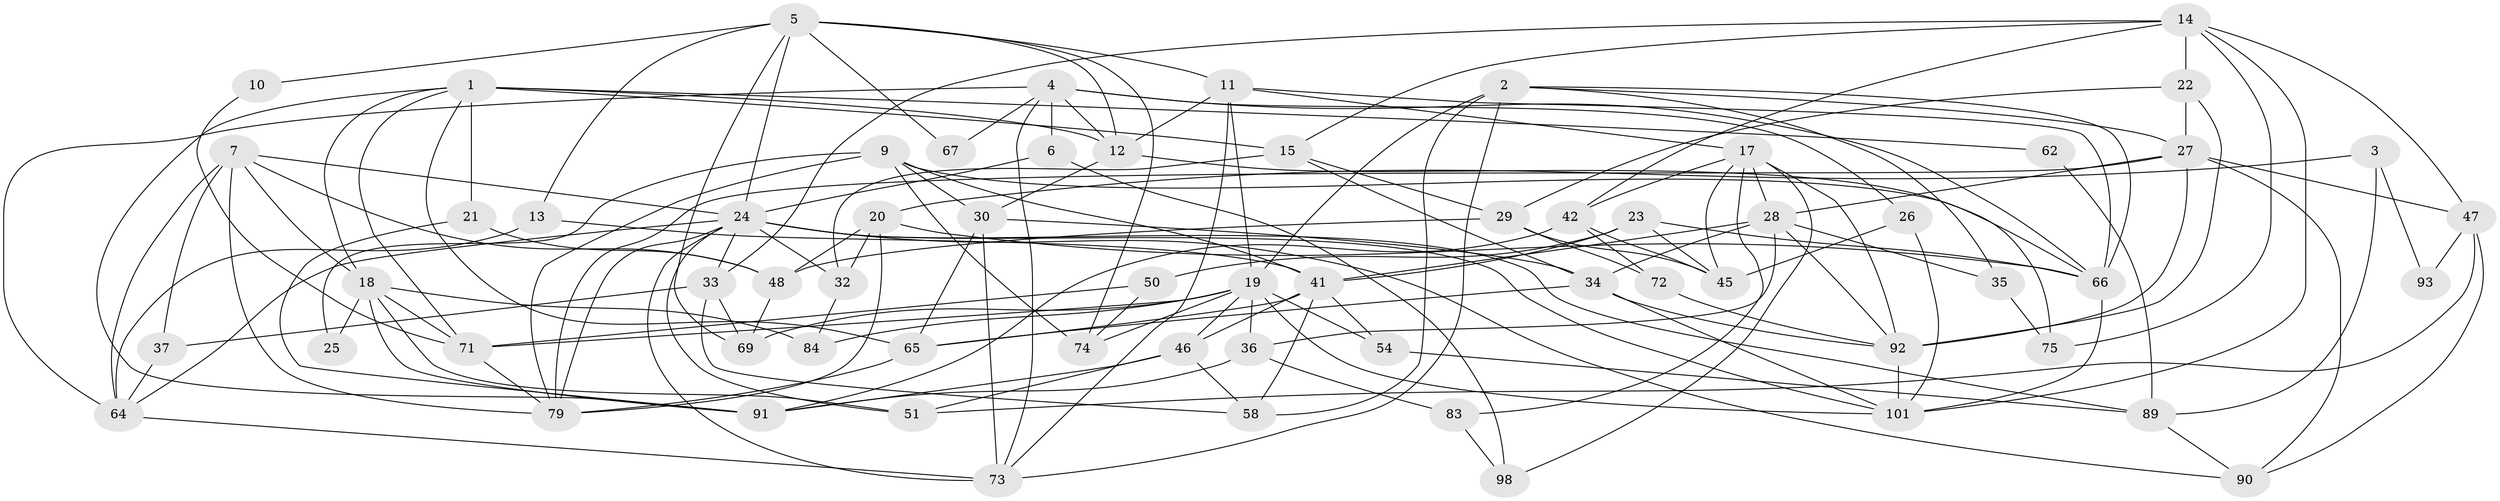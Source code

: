// original degree distribution, {8: 0.02912621359223301, 3: 0.3300970873786408, 4: 0.21359223300970873, 6: 0.05825242718446602, 5: 0.21359223300970873, 2: 0.11650485436893204, 7: 0.038834951456310676}
// Generated by graph-tools (version 1.1) at 2025/41/03/06/25 10:41:56]
// undirected, 65 vertices, 162 edges
graph export_dot {
graph [start="1"]
  node [color=gray90,style=filled];
  1 [super="+68"];
  2 [super="+38"];
  3;
  4 [super="+40"];
  5 [super="+81"];
  6;
  7 [super="+8"];
  9 [super="+57"];
  10;
  11 [super="+60"];
  12;
  13;
  14 [super="+43"];
  15 [super="+16"];
  17 [super="+97"];
  18 [super="+44"];
  19 [super="+63"];
  20 [super="+55"];
  21;
  22;
  23 [super="+85"];
  24 [super="+49"];
  25;
  26;
  27 [super="+76"];
  28 [super="+82"];
  29 [super="+80"];
  30 [super="+31"];
  32 [super="+39"];
  33 [super="+56"];
  34 [super="+87"];
  35 [super="+59"];
  36 [super="+78"];
  37;
  41 [super="+61"];
  42 [super="+53"];
  45 [super="+77"];
  46 [super="+70"];
  47 [super="+52"];
  48;
  50;
  51;
  54;
  58;
  62;
  64;
  65;
  66 [super="+100"];
  67;
  69;
  71 [super="+88"];
  72 [super="+99"];
  73 [super="+96"];
  74;
  75;
  79 [super="+86"];
  83;
  84;
  89 [super="+94"];
  90;
  91 [super="+102"];
  92 [super="+95"];
  93;
  98;
  101 [super="+103"];
  1 -- 91;
  1 -- 12;
  1 -- 15 [weight=2];
  1 -- 18;
  1 -- 21;
  1 -- 65;
  1 -- 62;
  1 -- 71;
  2 -- 19;
  2 -- 66;
  2 -- 58;
  2 -- 73;
  2 -- 27;
  2 -- 35;
  3 -- 20;
  3 -- 93;
  3 -- 89;
  4 -- 26;
  4 -- 67;
  4 -- 66;
  4 -- 64;
  4 -- 6;
  4 -- 73;
  4 -- 12;
  5 -- 74;
  5 -- 12;
  5 -- 10;
  5 -- 13;
  5 -- 24;
  5 -- 69;
  5 -- 67;
  5 -- 11;
  6 -- 24;
  6 -- 98;
  7 -- 79;
  7 -- 37;
  7 -- 48;
  7 -- 24;
  7 -- 64;
  7 -- 18;
  9 -- 25;
  9 -- 41;
  9 -- 66 [weight=2];
  9 -- 74;
  9 -- 79;
  9 -- 30;
  10 -- 71;
  11 -- 66;
  11 -- 12;
  11 -- 17;
  11 -- 19;
  11 -- 73;
  12 -- 75;
  12 -- 30;
  13 -- 41;
  13 -- 64;
  14 -- 15;
  14 -- 33;
  14 -- 22;
  14 -- 75;
  14 -- 47;
  14 -- 101;
  14 -- 42;
  15 -- 32;
  15 -- 34;
  15 -- 29;
  17 -- 28 [weight=2];
  17 -- 83;
  17 -- 98;
  17 -- 42;
  17 -- 92;
  17 -- 45;
  18 -- 25;
  18 -- 51;
  18 -- 91;
  18 -- 84;
  18 -- 71;
  19 -- 69;
  19 -- 74;
  19 -- 36;
  19 -- 84;
  19 -- 54;
  19 -- 71;
  19 -- 46;
  19 -- 101;
  20 -- 32;
  20 -- 66;
  20 -- 48;
  20 -- 79;
  21 -- 48;
  21 -- 91;
  22 -- 27;
  22 -- 29;
  22 -- 92;
  23 -- 41 [weight=2];
  23 -- 50;
  23 -- 66;
  23 -- 45;
  24 -- 32;
  24 -- 64;
  24 -- 73;
  24 -- 51;
  24 -- 90;
  24 -- 89;
  24 -- 79;
  24 -- 101;
  24 -- 33;
  26 -- 101;
  26 -- 45;
  27 -- 47;
  27 -- 90;
  27 -- 92;
  27 -- 79;
  27 -- 28;
  28 -- 92;
  28 -- 36;
  28 -- 34;
  28 -- 35;
  28 -- 41;
  29 -- 45;
  29 -- 48;
  29 -- 72;
  30 -- 65;
  30 -- 73;
  30 -- 34;
  32 -- 84;
  33 -- 37;
  33 -- 58;
  33 -- 69;
  34 -- 65;
  34 -- 92;
  34 -- 101;
  35 -- 75;
  36 -- 83;
  36 -- 91;
  37 -- 64;
  41 -- 65;
  41 -- 58;
  41 -- 54;
  41 -- 46;
  42 -- 91;
  42 -- 72;
  42 -- 45;
  46 -- 58;
  46 -- 91;
  46 -- 51;
  47 -- 51 [weight=2];
  47 -- 90;
  47 -- 93;
  48 -- 69;
  50 -- 74;
  50 -- 71;
  54 -- 89;
  62 -- 89;
  64 -- 73;
  65 -- 79;
  66 -- 101;
  71 -- 79;
  72 -- 92;
  83 -- 98;
  89 -- 90;
  92 -- 101;
}

